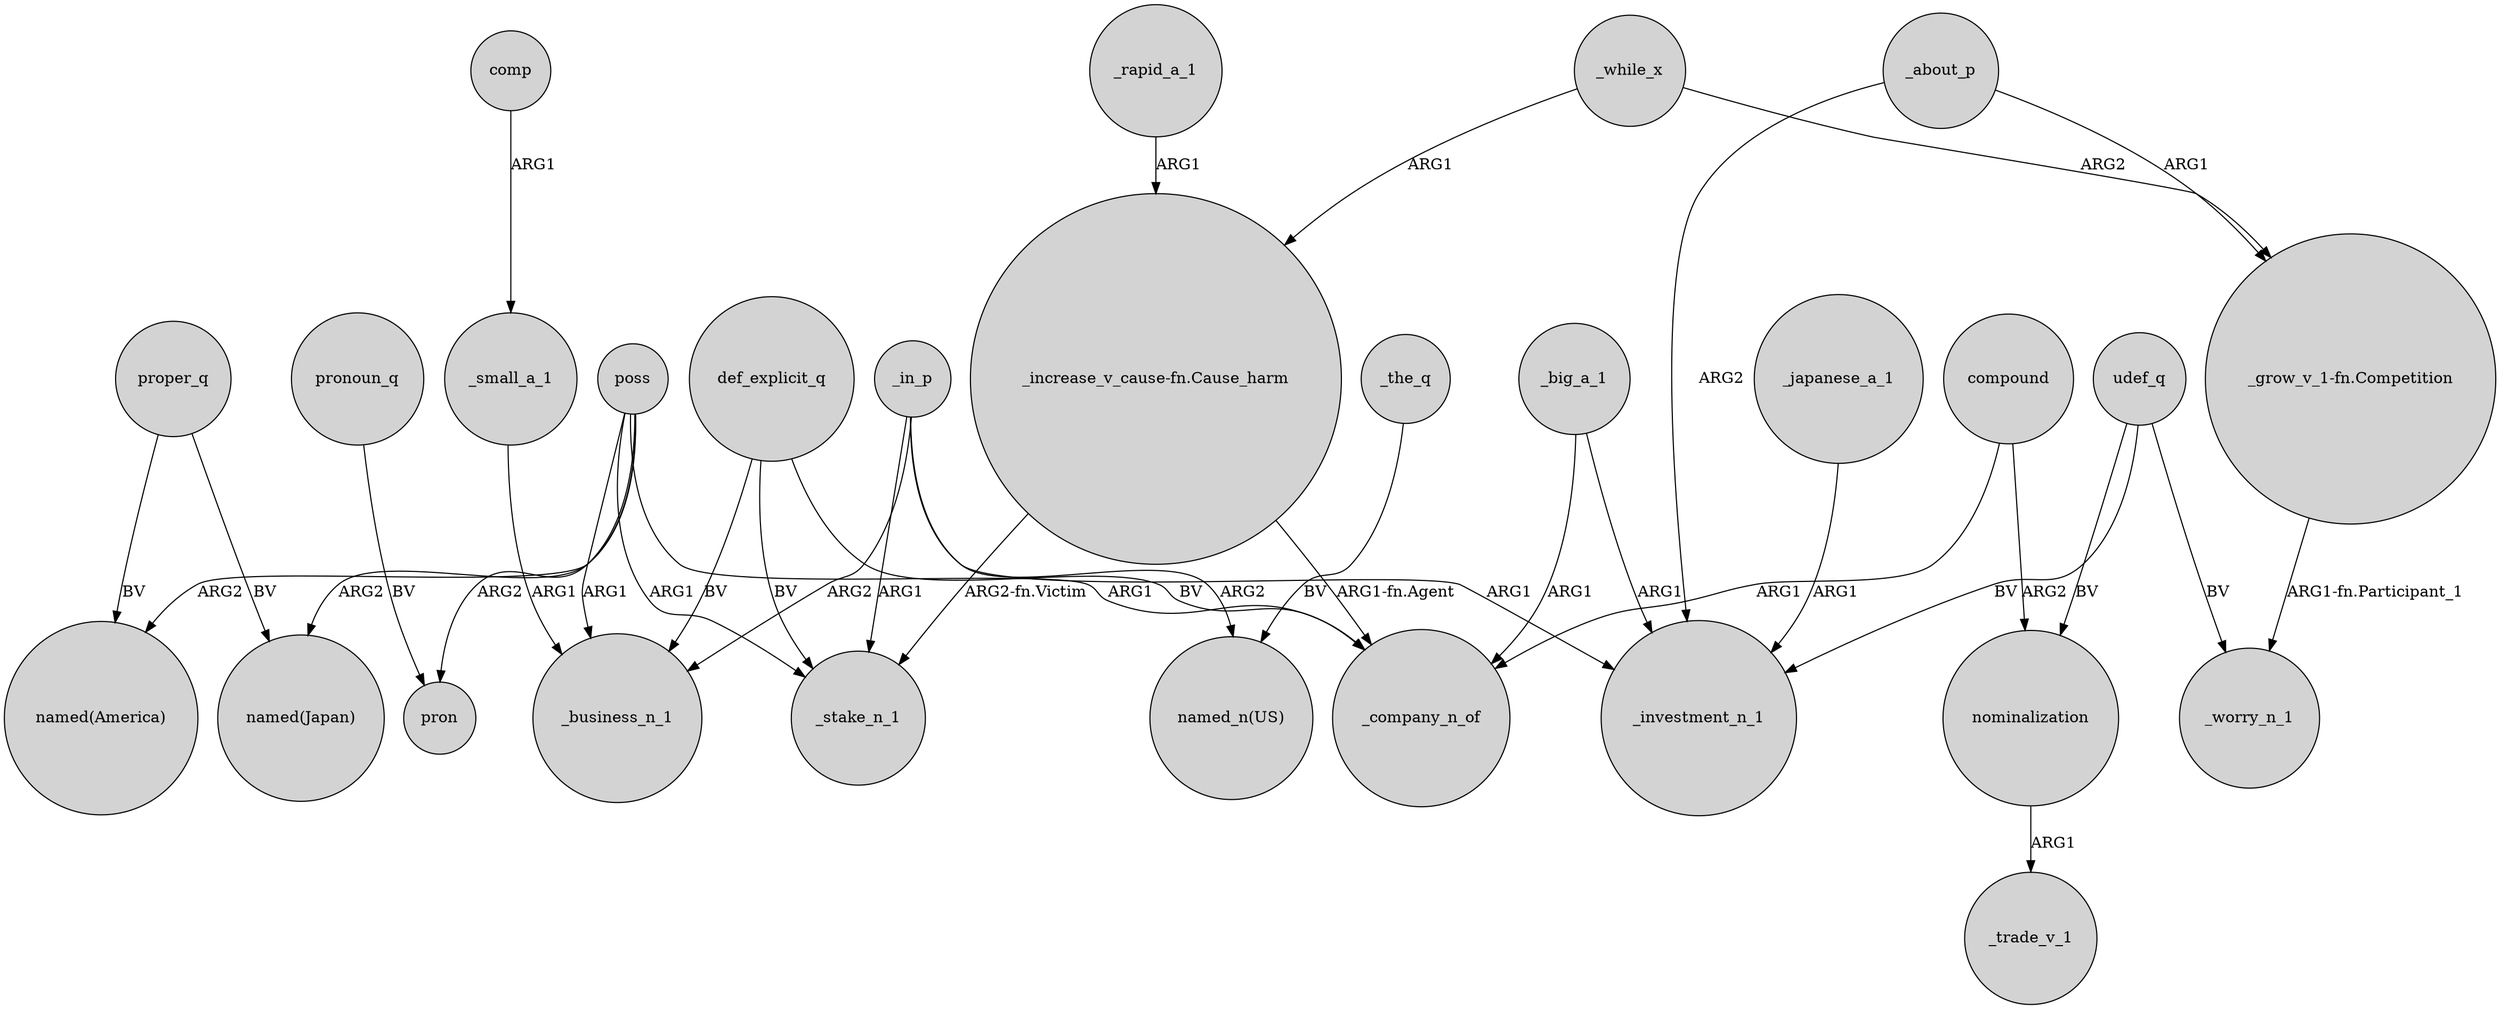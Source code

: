 digraph {
	node [shape=circle style=filled]
	proper_q -> "named(Japan)" [label=BV]
	_about_p -> "_grow_v_1-fn.Competition" [label=ARG1]
	"_increase_v_cause-fn.Cause_harm" -> _company_n_of [label="ARG1-fn.Agent"]
	comp -> _small_a_1 [label=ARG1]
	compound -> nominalization [label=ARG2]
	_in_p -> _investment_n_1 [label=ARG1]
	_the_q -> "named_n(US)" [label=BV]
	poss -> _stake_n_1 [label=ARG1]
	def_explicit_q -> _stake_n_1 [label=BV]
	udef_q -> _worry_n_1 [label=BV]
	_in_p -> _stake_n_1 [label=ARG1]
	_rapid_a_1 -> "_increase_v_cause-fn.Cause_harm" [label=ARG1]
	udef_q -> _investment_n_1 [label=BV]
	nominalization -> _trade_v_1 [label=ARG1]
	_about_p -> _investment_n_1 [label=ARG2]
	def_explicit_q -> _company_n_of [label=BV]
	"_grow_v_1-fn.Competition" -> _worry_n_1 [label="ARG1-fn.Participant_1"]
	poss -> _business_n_1 [label=ARG1]
	poss -> _company_n_of [label=ARG1]
	compound -> _company_n_of [label=ARG1]
	poss -> "named(Japan)" [label=ARG2]
	poss -> pron [label=ARG2]
	poss -> "named(America)" [label=ARG2]
	def_explicit_q -> _business_n_1 [label=BV]
	udef_q -> nominalization [label=BV]
	_big_a_1 -> _company_n_of [label=ARG1]
	_while_x -> "_increase_v_cause-fn.Cause_harm" [label=ARG1]
	_big_a_1 -> _investment_n_1 [label=ARG1]
	_in_p -> _business_n_1 [label=ARG2]
	pronoun_q -> pron [label=BV]
	_in_p -> "named_n(US)" [label=ARG2]
	"_increase_v_cause-fn.Cause_harm" -> _stake_n_1 [label="ARG2-fn.Victim"]
	_small_a_1 -> _business_n_1 [label=ARG1]
	_japanese_a_1 -> _investment_n_1 [label=ARG1]
	_while_x -> "_grow_v_1-fn.Competition" [label=ARG2]
	proper_q -> "named(America)" [label=BV]
}
